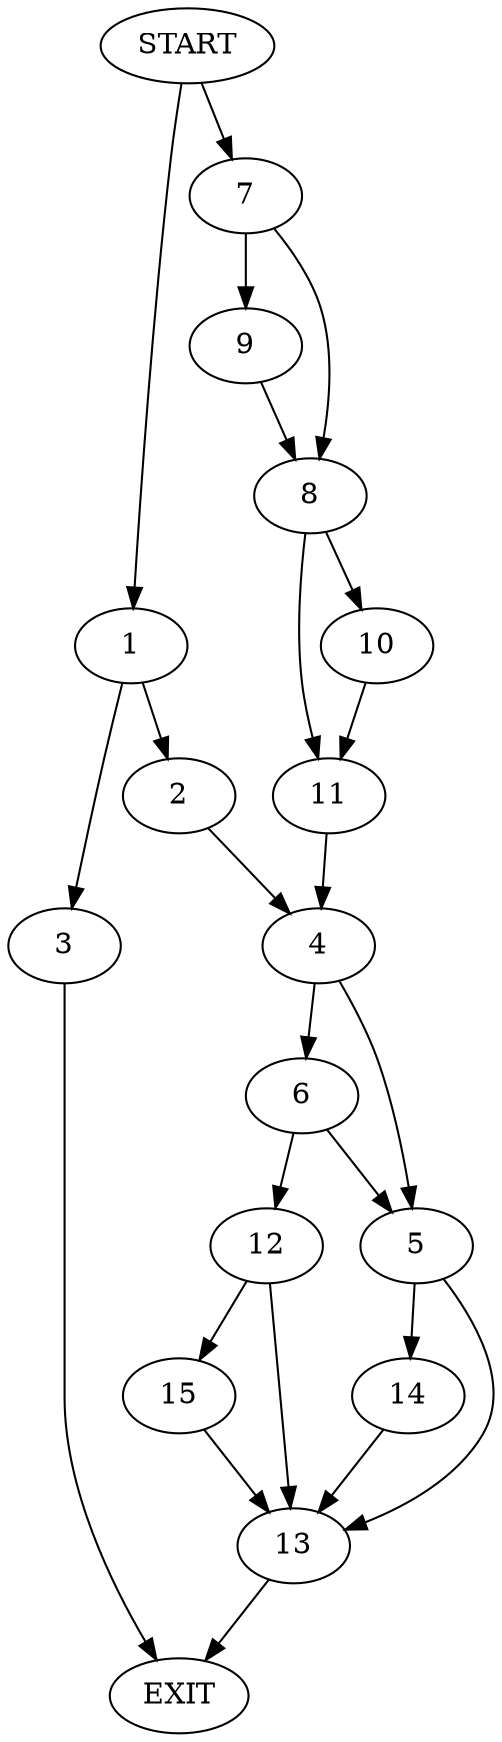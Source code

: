 digraph {
0 [label="START"]
16 [label="EXIT"]
0 -> 1
1 -> 2
1 -> 3
3 -> 16
2 -> 4
4 -> 5
4 -> 6
0 -> 7
7 -> 8
7 -> 9
8 -> 10
8 -> 11
9 -> 8
10 -> 11
11 -> 4
6 -> 5
6 -> 12
5 -> 13
5 -> 14
12 -> 13
12 -> 15
15 -> 13
13 -> 16
14 -> 13
}
